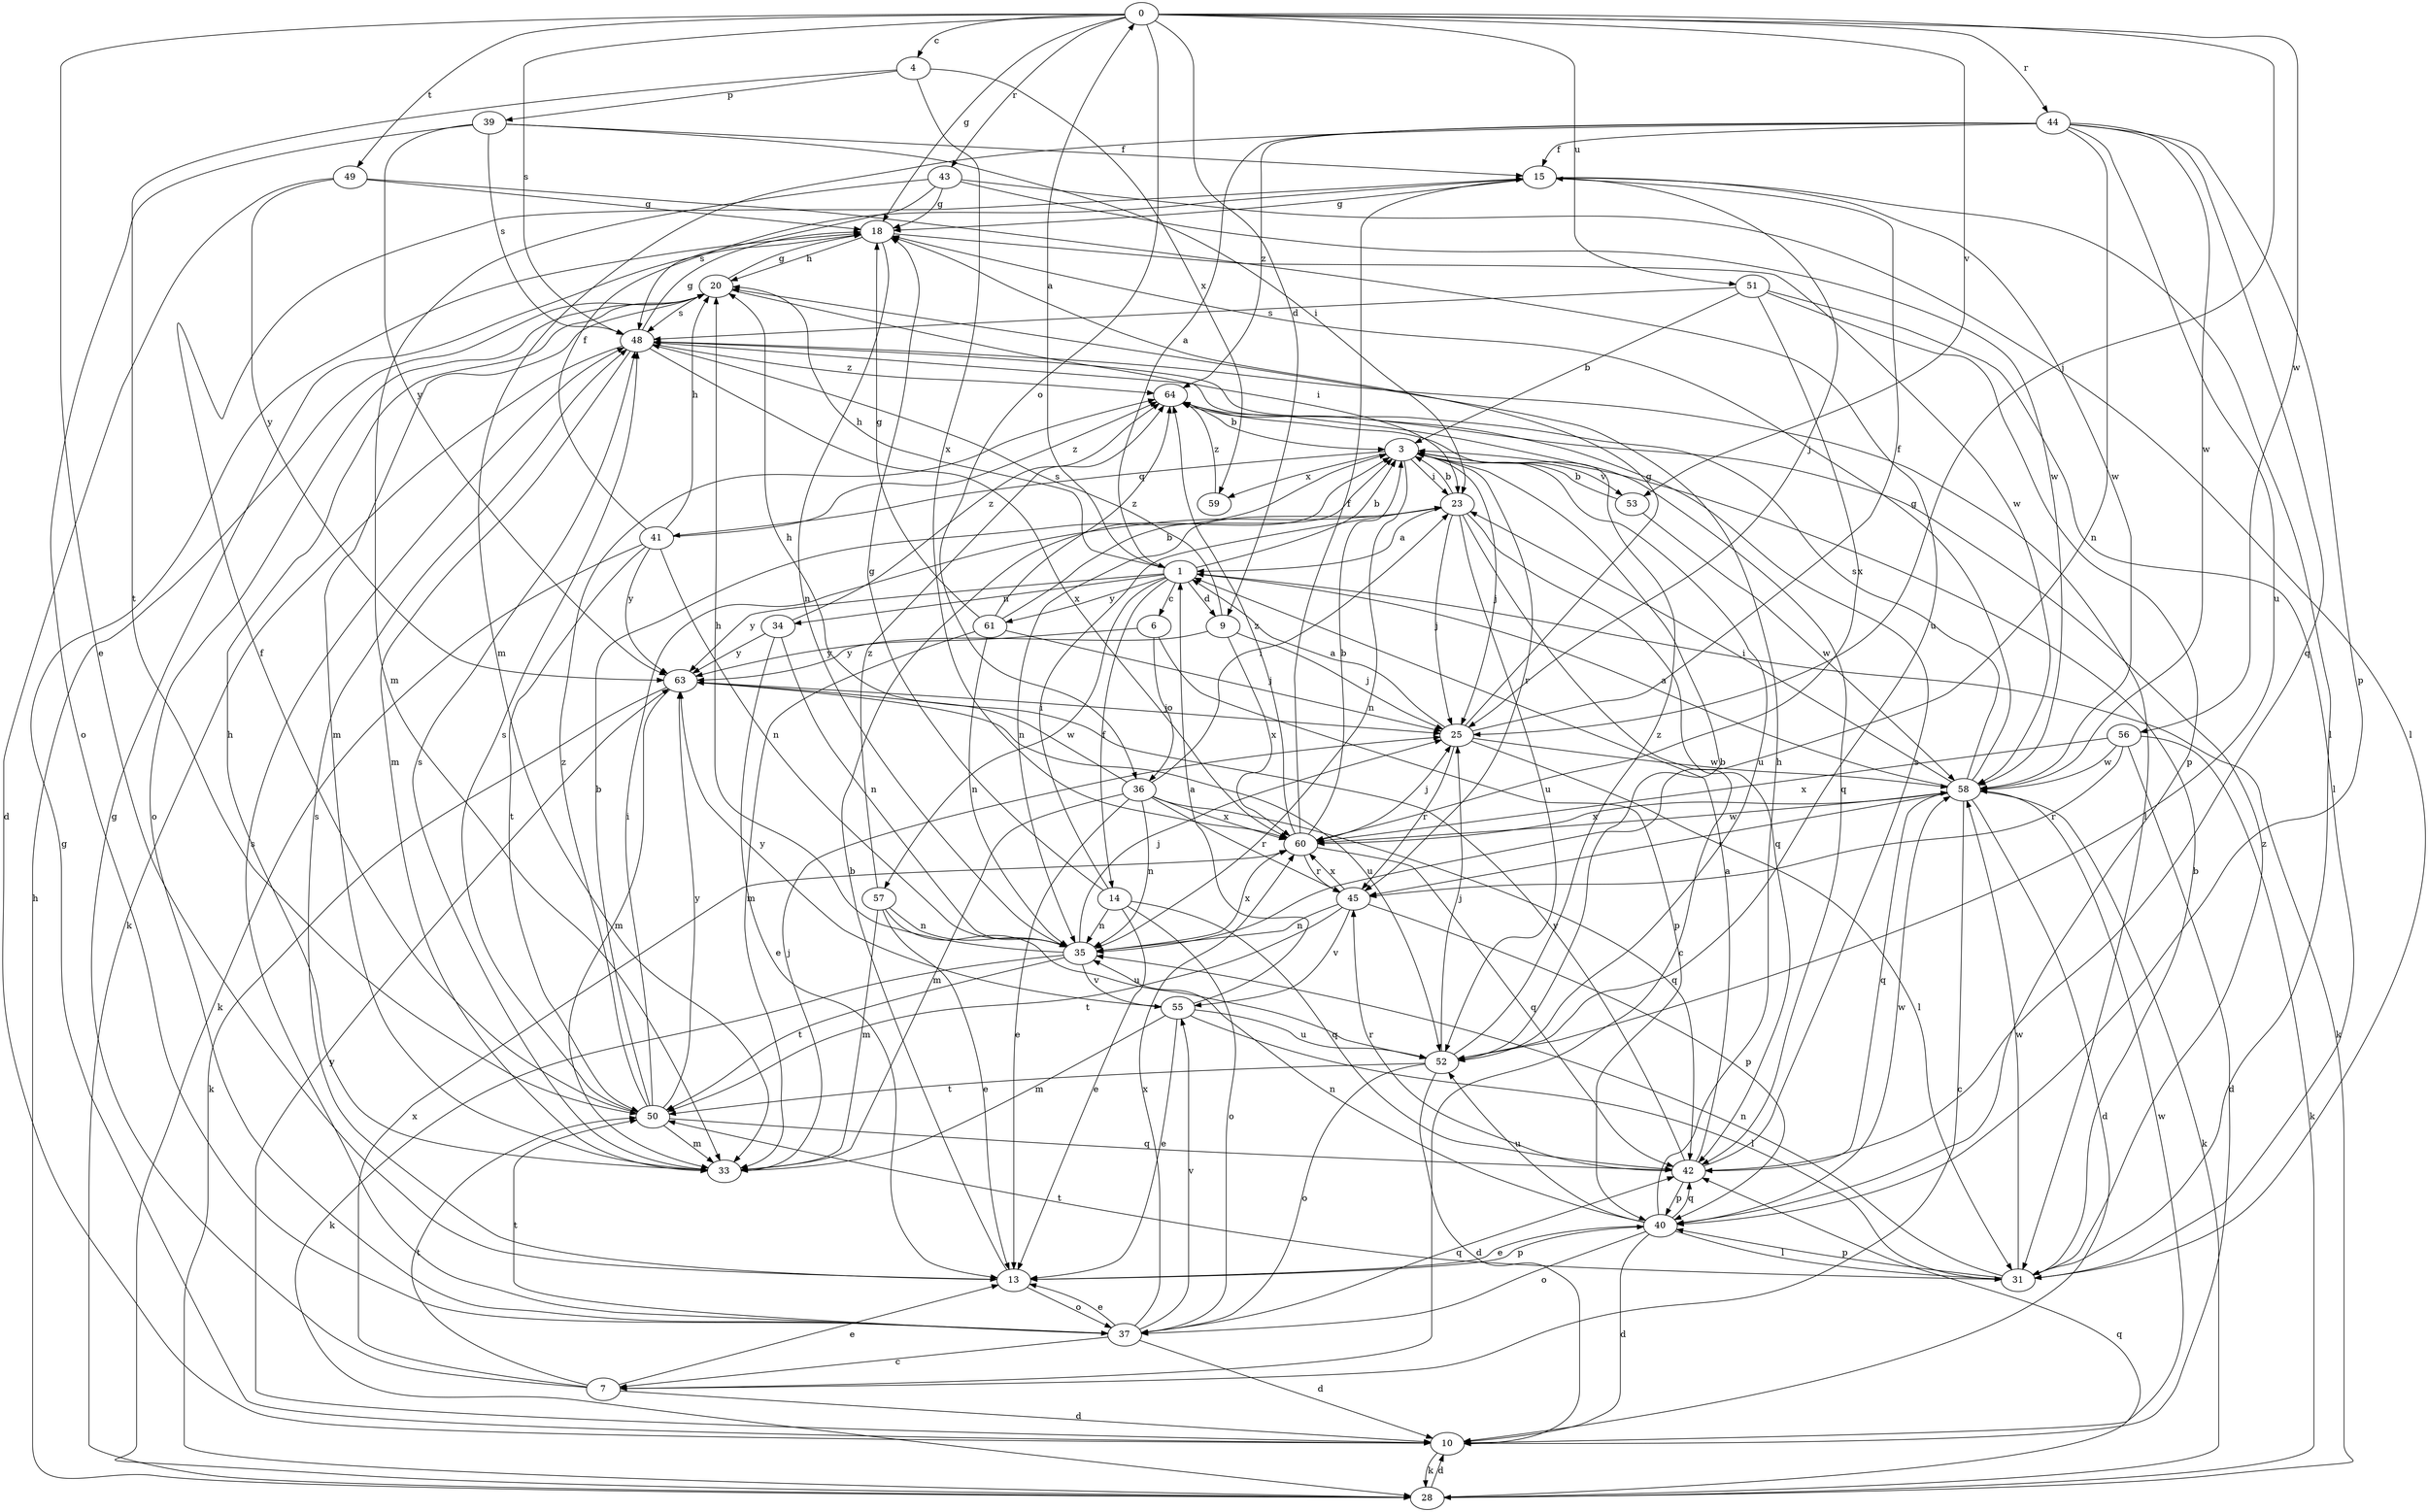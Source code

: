 strict digraph  {
0;
1;
3;
4;
6;
7;
9;
10;
13;
14;
15;
18;
20;
23;
25;
28;
31;
33;
34;
35;
36;
37;
39;
40;
41;
42;
43;
44;
45;
48;
49;
50;
51;
52;
53;
55;
56;
57;
58;
59;
60;
61;
63;
64;
0 -> 4  [label=c];
0 -> 9  [label=d];
0 -> 13  [label=e];
0 -> 18  [label=g];
0 -> 25  [label=j];
0 -> 36  [label=o];
0 -> 43  [label=r];
0 -> 44  [label=r];
0 -> 48  [label=s];
0 -> 49  [label=t];
0 -> 51  [label=u];
0 -> 53  [label=v];
0 -> 56  [label=w];
1 -> 0  [label=a];
1 -> 3  [label=b];
1 -> 6  [label=c];
1 -> 9  [label=d];
1 -> 14  [label=f];
1 -> 20  [label=h];
1 -> 28  [label=k];
1 -> 34  [label=n];
1 -> 57  [label=w];
1 -> 61  [label=y];
1 -> 63  [label=y];
3 -> 23  [label=i];
3 -> 25  [label=j];
3 -> 35  [label=n];
3 -> 41  [label=q];
3 -> 45  [label=r];
3 -> 52  [label=u];
3 -> 53  [label=v];
3 -> 59  [label=x];
4 -> 39  [label=p];
4 -> 50  [label=t];
4 -> 59  [label=x];
4 -> 60  [label=x];
6 -> 36  [label=o];
6 -> 40  [label=p];
6 -> 63  [label=y];
7 -> 10  [label=d];
7 -> 13  [label=e];
7 -> 18  [label=g];
7 -> 50  [label=t];
7 -> 60  [label=x];
9 -> 25  [label=j];
9 -> 48  [label=s];
9 -> 60  [label=x];
9 -> 63  [label=y];
10 -> 18  [label=g];
10 -> 28  [label=k];
10 -> 58  [label=w];
10 -> 63  [label=y];
13 -> 3  [label=b];
13 -> 37  [label=o];
13 -> 40  [label=p];
13 -> 48  [label=s];
14 -> 13  [label=e];
14 -> 18  [label=g];
14 -> 23  [label=i];
14 -> 35  [label=n];
14 -> 37  [label=o];
14 -> 42  [label=q];
15 -> 18  [label=g];
15 -> 25  [label=j];
15 -> 31  [label=l];
15 -> 58  [label=w];
18 -> 20  [label=h];
18 -> 35  [label=n];
18 -> 58  [label=w];
20 -> 18  [label=g];
20 -> 23  [label=i];
20 -> 33  [label=m];
20 -> 37  [label=o];
20 -> 48  [label=s];
23 -> 1  [label=a];
23 -> 3  [label=b];
23 -> 7  [label=c];
23 -> 25  [label=j];
23 -> 35  [label=n];
23 -> 42  [label=q];
23 -> 52  [label=u];
25 -> 1  [label=a];
25 -> 15  [label=f];
25 -> 18  [label=g];
25 -> 31  [label=l];
25 -> 45  [label=r];
25 -> 58  [label=w];
28 -> 10  [label=d];
28 -> 20  [label=h];
28 -> 42  [label=q];
31 -> 3  [label=b];
31 -> 35  [label=n];
31 -> 40  [label=p];
31 -> 50  [label=t];
31 -> 58  [label=w];
31 -> 64  [label=z];
33 -> 20  [label=h];
33 -> 25  [label=j];
33 -> 48  [label=s];
34 -> 13  [label=e];
34 -> 35  [label=n];
34 -> 63  [label=y];
34 -> 64  [label=z];
35 -> 20  [label=h];
35 -> 25  [label=j];
35 -> 28  [label=k];
35 -> 50  [label=t];
35 -> 55  [label=v];
35 -> 60  [label=x];
36 -> 13  [label=e];
36 -> 20  [label=h];
36 -> 23  [label=i];
36 -> 33  [label=m];
36 -> 35  [label=n];
36 -> 42  [label=q];
36 -> 45  [label=r];
36 -> 60  [label=x];
37 -> 7  [label=c];
37 -> 10  [label=d];
37 -> 13  [label=e];
37 -> 42  [label=q];
37 -> 48  [label=s];
37 -> 50  [label=t];
37 -> 55  [label=v];
37 -> 60  [label=x];
39 -> 15  [label=f];
39 -> 23  [label=i];
39 -> 37  [label=o];
39 -> 48  [label=s];
39 -> 63  [label=y];
40 -> 10  [label=d];
40 -> 13  [label=e];
40 -> 20  [label=h];
40 -> 31  [label=l];
40 -> 35  [label=n];
40 -> 37  [label=o];
40 -> 42  [label=q];
40 -> 52  [label=u];
40 -> 58  [label=w];
41 -> 15  [label=f];
41 -> 20  [label=h];
41 -> 28  [label=k];
41 -> 35  [label=n];
41 -> 50  [label=t];
41 -> 63  [label=y];
41 -> 64  [label=z];
42 -> 1  [label=a];
42 -> 40  [label=p];
42 -> 45  [label=r];
42 -> 48  [label=s];
42 -> 63  [label=y];
43 -> 18  [label=g];
43 -> 31  [label=l];
43 -> 33  [label=m];
43 -> 48  [label=s];
43 -> 58  [label=w];
44 -> 1  [label=a];
44 -> 15  [label=f];
44 -> 33  [label=m];
44 -> 35  [label=n];
44 -> 40  [label=p];
44 -> 42  [label=q];
44 -> 52  [label=u];
44 -> 58  [label=w];
44 -> 64  [label=z];
45 -> 35  [label=n];
45 -> 40  [label=p];
45 -> 50  [label=t];
45 -> 55  [label=v];
45 -> 60  [label=x];
48 -> 18  [label=g];
48 -> 28  [label=k];
48 -> 31  [label=l];
48 -> 33  [label=m];
48 -> 60  [label=x];
48 -> 64  [label=z];
49 -> 10  [label=d];
49 -> 18  [label=g];
49 -> 52  [label=u];
49 -> 63  [label=y];
50 -> 3  [label=b];
50 -> 15  [label=f];
50 -> 23  [label=i];
50 -> 33  [label=m];
50 -> 42  [label=q];
50 -> 48  [label=s];
50 -> 63  [label=y];
50 -> 64  [label=z];
51 -> 3  [label=b];
51 -> 31  [label=l];
51 -> 40  [label=p];
51 -> 48  [label=s];
51 -> 60  [label=x];
52 -> 3  [label=b];
52 -> 10  [label=d];
52 -> 25  [label=j];
52 -> 37  [label=o];
52 -> 50  [label=t];
52 -> 64  [label=z];
53 -> 3  [label=b];
53 -> 58  [label=w];
55 -> 1  [label=a];
55 -> 13  [label=e];
55 -> 31  [label=l];
55 -> 33  [label=m];
55 -> 52  [label=u];
55 -> 63  [label=y];
56 -> 10  [label=d];
56 -> 28  [label=k];
56 -> 45  [label=r];
56 -> 58  [label=w];
56 -> 60  [label=x];
57 -> 13  [label=e];
57 -> 33  [label=m];
57 -> 35  [label=n];
57 -> 52  [label=u];
57 -> 64  [label=z];
58 -> 1  [label=a];
58 -> 7  [label=c];
58 -> 10  [label=d];
58 -> 18  [label=g];
58 -> 23  [label=i];
58 -> 28  [label=k];
58 -> 42  [label=q];
58 -> 45  [label=r];
58 -> 48  [label=s];
58 -> 60  [label=x];
59 -> 64  [label=z];
60 -> 3  [label=b];
60 -> 15  [label=f];
60 -> 25  [label=j];
60 -> 42  [label=q];
60 -> 45  [label=r];
60 -> 58  [label=w];
60 -> 64  [label=z];
61 -> 3  [label=b];
61 -> 18  [label=g];
61 -> 25  [label=j];
61 -> 33  [label=m];
61 -> 35  [label=n];
61 -> 64  [label=z];
63 -> 25  [label=j];
63 -> 28  [label=k];
63 -> 33  [label=m];
63 -> 52  [label=u];
64 -> 3  [label=b];
64 -> 42  [label=q];
}
